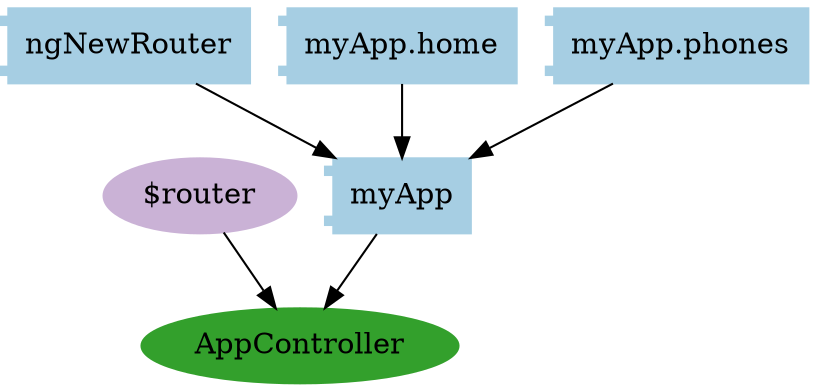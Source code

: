 digraph dependencies {
  node[shape="component",style="filled",colorscheme=paired12]


    node[shape="component"]
    "myApp"[label="myApp", color=1]

    
      "ngNewRouter"[label="ngNewRouter", color=1]
      "ngNewRouter" -> "myApp"
    
      "myApp.home"[label="myApp.home", color=1]
      "myApp.home" -> "myApp"
    
      "myApp.phones"[label="myApp.phones", color=1]
      "myApp.phones" -> "myApp"
    


    node[shape="ellipse"]
    


    
      "AppController"[label="AppController", color=4]
      "myApp" -> "AppController"
    

    

    

    node[shape="cds"]
    

    









    node[shape="ellipse",style="filled", color=9]
    

    


    
      
        "$router"[label="$router"]
        "$router" -> "AppController"
      
    

    

    

    


}
